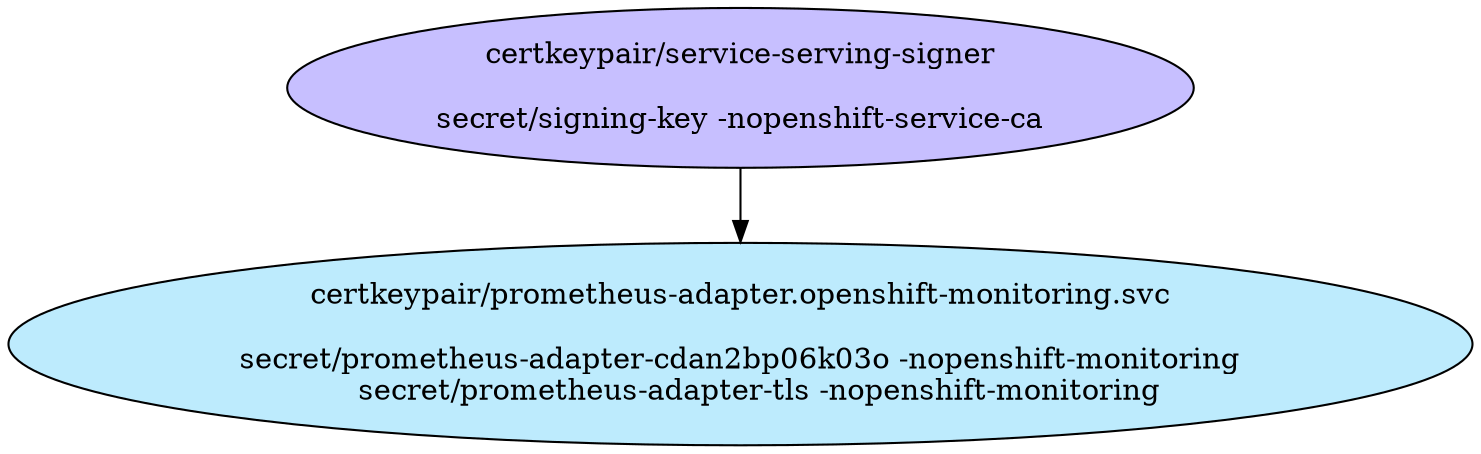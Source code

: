 digraph "Local Certificate" {
  // Node definitions.
  1 [
    label="certkeypair/service-serving-signer\n\nsecret/signing-key -nopenshift-service-ca\n"
    style=filled
    fillcolor="#c7bfff"
  ];
  51 [
    label="certkeypair/prometheus-adapter.openshift-monitoring.svc\n\nsecret/prometheus-adapter-cdan2bp06k03o -nopenshift-monitoring\n    secret/prometheus-adapter-tls -nopenshift-monitoring\n"
    style=filled
    fillcolor="#bdebfd"
  ];

  // Edge definitions.
  1 -> 51;
}
